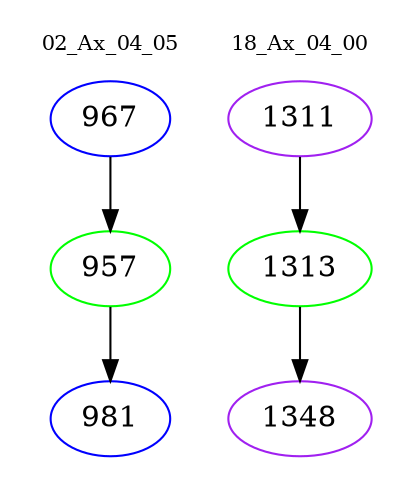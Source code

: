 digraph{
subgraph cluster_0 {
color = white
label = "02_Ax_04_05";
fontsize=10;
T0_967 [label="967", color="blue"]
T0_967 -> T0_957 [color="black"]
T0_957 [label="957", color="green"]
T0_957 -> T0_981 [color="black"]
T0_981 [label="981", color="blue"]
}
subgraph cluster_1 {
color = white
label = "18_Ax_04_00";
fontsize=10;
T1_1311 [label="1311", color="purple"]
T1_1311 -> T1_1313 [color="black"]
T1_1313 [label="1313", color="green"]
T1_1313 -> T1_1348 [color="black"]
T1_1348 [label="1348", color="purple"]
}
}
